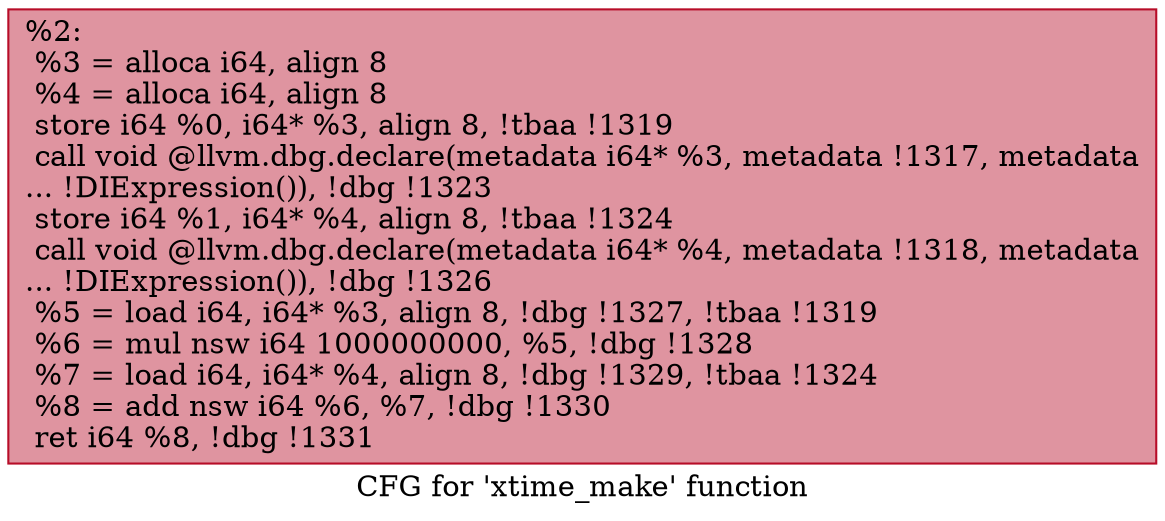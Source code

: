digraph "CFG for 'xtime_make' function" {
	label="CFG for 'xtime_make' function";

	Node0x1028d60 [shape=record,color="#b70d28ff", style=filled, fillcolor="#b70d2870",label="{%2:\l  %3 = alloca i64, align 8\l  %4 = alloca i64, align 8\l  store i64 %0, i64* %3, align 8, !tbaa !1319\l  call void @llvm.dbg.declare(metadata i64* %3, metadata !1317, metadata\l... !DIExpression()), !dbg !1323\l  store i64 %1, i64* %4, align 8, !tbaa !1324\l  call void @llvm.dbg.declare(metadata i64* %4, metadata !1318, metadata\l... !DIExpression()), !dbg !1326\l  %5 = load i64, i64* %3, align 8, !dbg !1327, !tbaa !1319\l  %6 = mul nsw i64 1000000000, %5, !dbg !1328\l  %7 = load i64, i64* %4, align 8, !dbg !1329, !tbaa !1324\l  %8 = add nsw i64 %6, %7, !dbg !1330\l  ret i64 %8, !dbg !1331\l}"];
}
